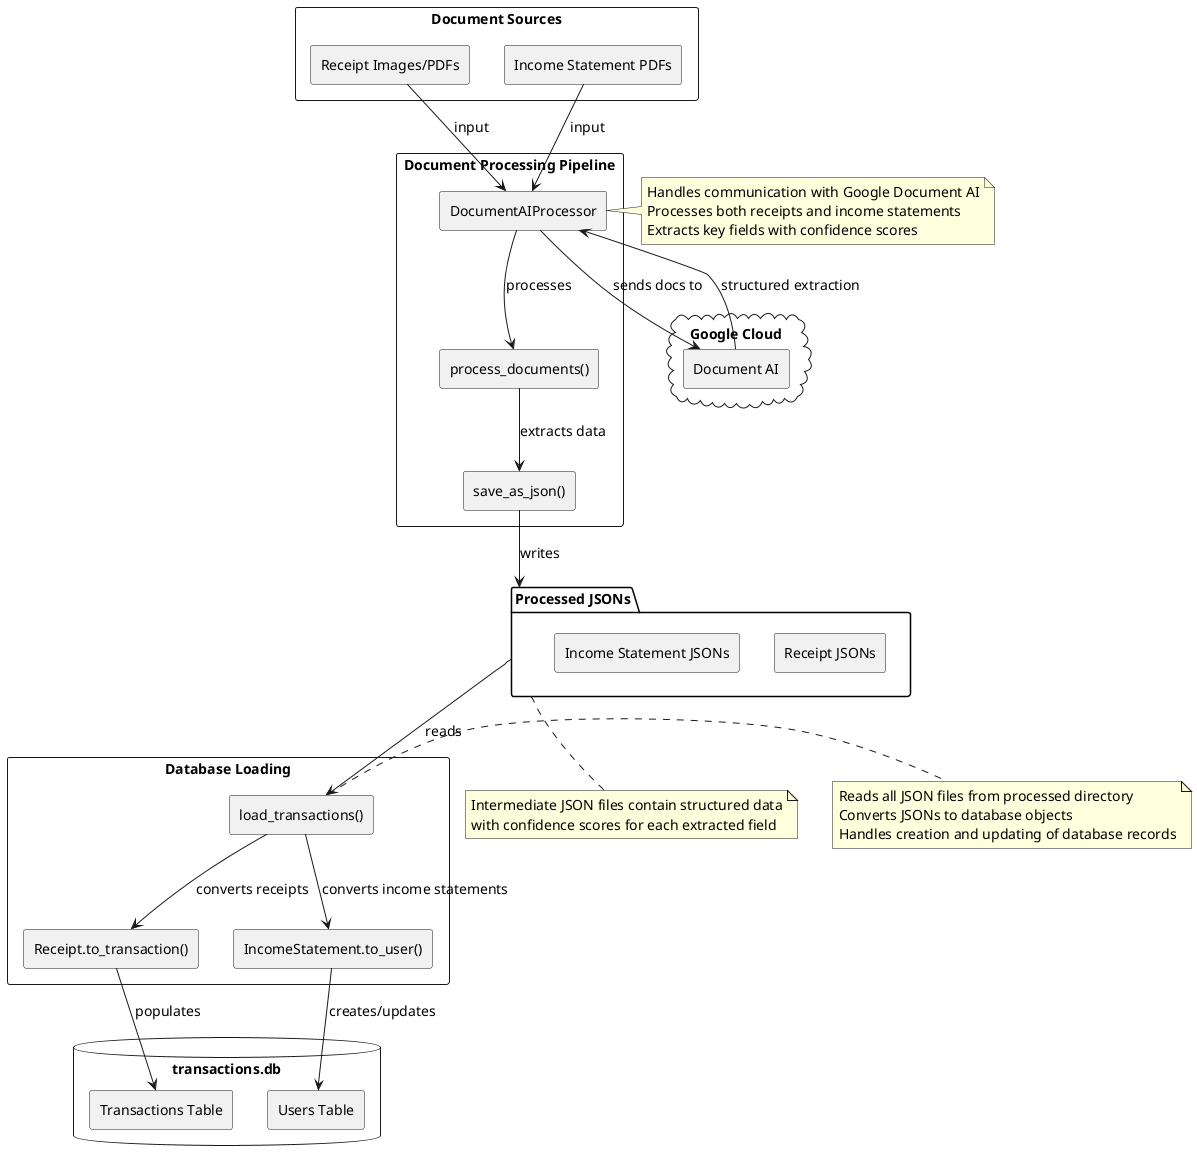 @startuml Tax Processing System - Document Processing

' Define styling
skinparam backgroundColor white
skinparam componentStyle rectangle
skinparam monochrome false
skinparam shadowing false
skinparam defaultFontSize 14

' Input documents
rectangle "Document Sources" as sources {
  [Receipt Images/PDFs] as receipts
  [Income Statement PDFs] as incomeStmts
}

' External services
cloud "Google Cloud" {
  [Document AI] as documentAI
}

' Document processing
rectangle "Document Processing Pipeline" {
  [DocumentAIProcessor] as processor
  [process_documents()] as processDocuments
  [save_as_json()] as saveJson
}

' JSON outputs
folder "Processed JSONs" as processedJsons {
  [Receipt JSONs] as receiptJson
  [Income Statement JSONs] as incomeJson
}

' Database loading
rectangle "Database Loading" {
  [load_transactions()] as loadTransactions
  [Receipt.to_transaction()] as toTransaction
  [IncomeStatement.to_user()] as toUser
}

database "transactions.db" {
  [Users Table] as usersTable
  [Transactions Table] as transactionsTable
}

' Flow
receipts --> processor : input
incomeStmts --> processor : input
processor --> documentAI : sends docs to
documentAI --> processor : structured extraction
processor --> processDocuments : processes
processDocuments --> saveJson : extracts data
saveJson --> processedJsons : writes

processedJsons --> loadTransactions : reads
loadTransactions --> toTransaction : converts receipts
loadTransactions --> toUser : converts income statements
toTransaction --> transactionsTable : populates
toUser --> usersTable : creates/updates

note right of processor
  Handles communication with Google Document AI
  Processes both receipts and income statements
  Extracts key fields with confidence scores
end note

note bottom of processedJsons
  Intermediate JSON files contain structured data
  with confidence scores for each extracted field
end note

note right of loadTransactions
  Reads all JSON files from processed directory
  Converts JSONs to database objects
  Handles creation and updating of database records
end note

@enduml 